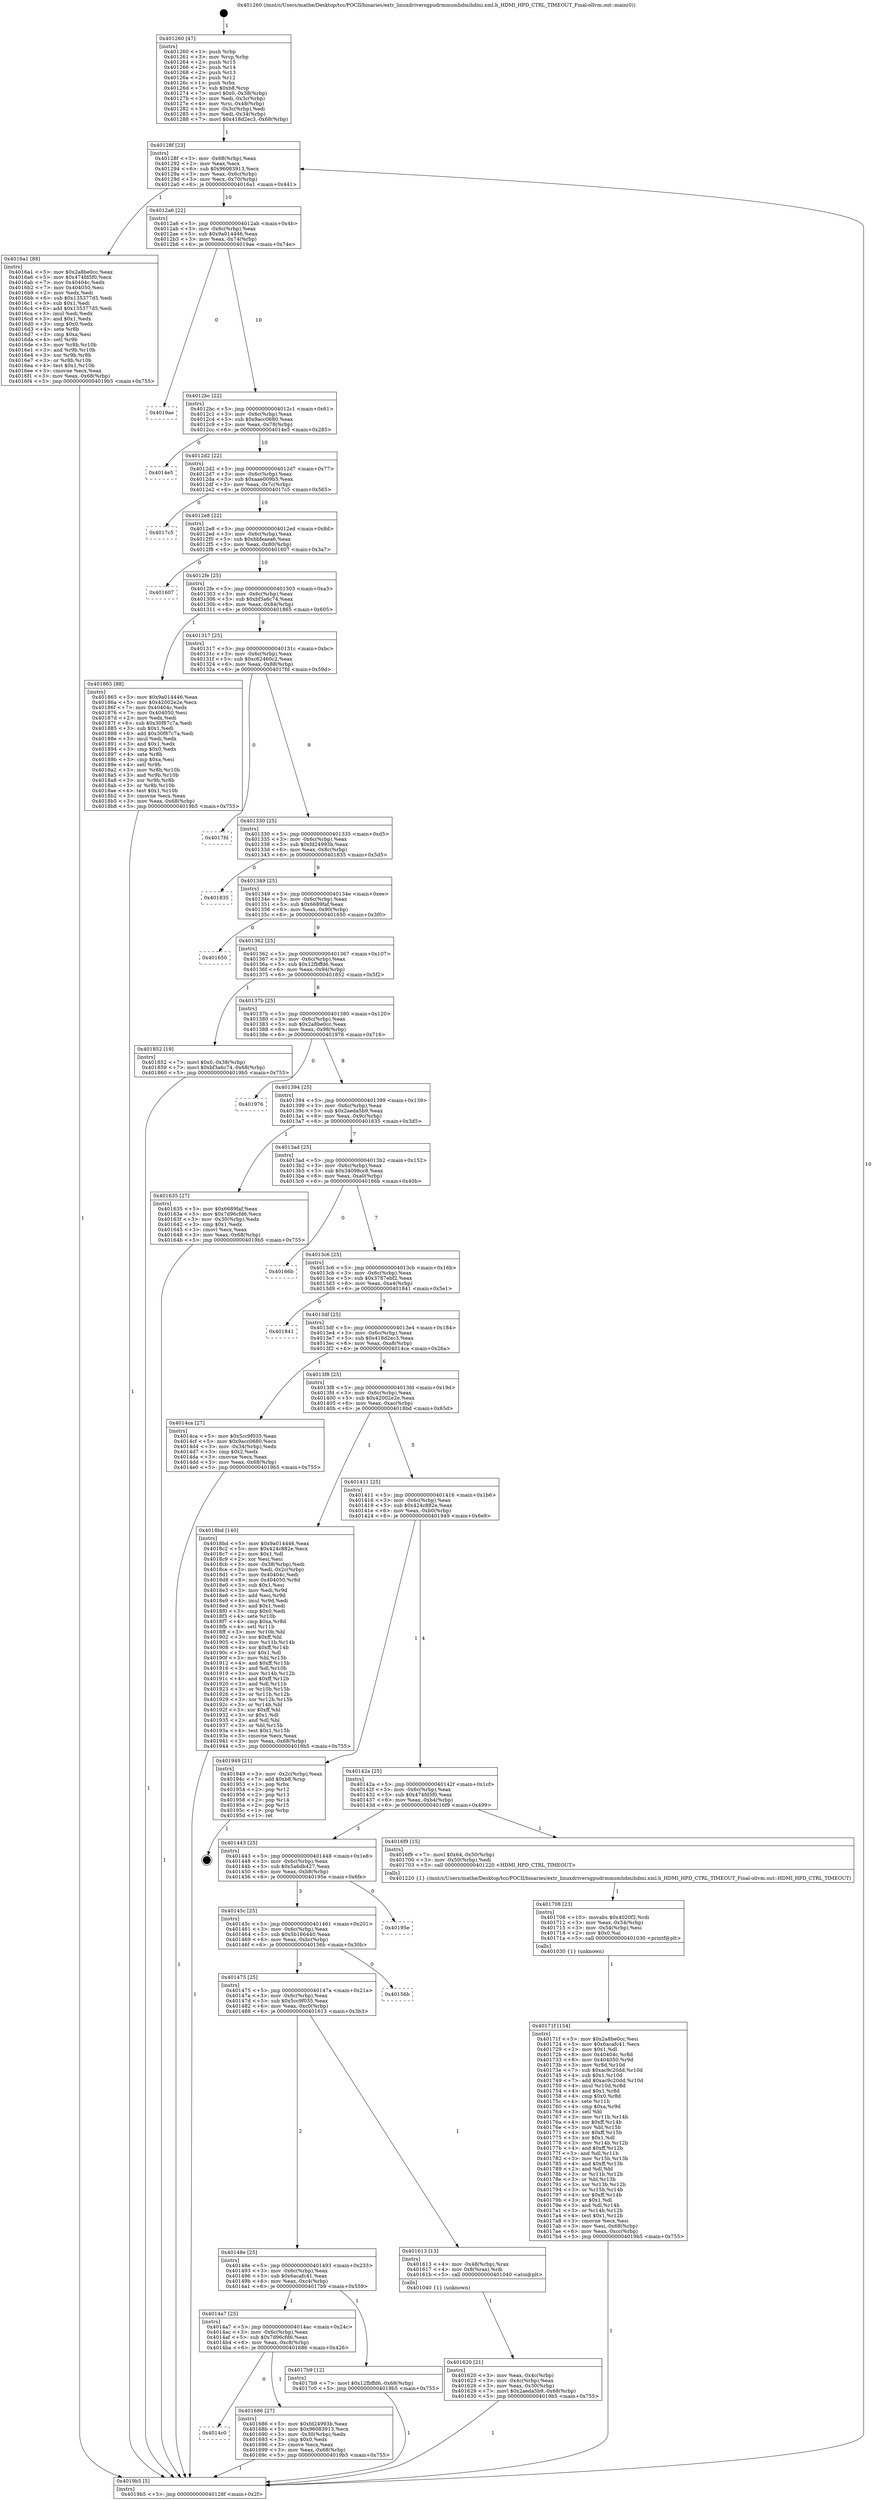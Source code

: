 digraph "0x401260" {
  label = "0x401260 (/mnt/c/Users/mathe/Desktop/tcc/POCII/binaries/extr_linuxdriversgpudrmmsmhdmihdmi.xml.h_HDMI_HPD_CTRL_TIMEOUT_Final-ollvm.out::main(0))"
  labelloc = "t"
  node[shape=record]

  Entry [label="",width=0.3,height=0.3,shape=circle,fillcolor=black,style=filled]
  "0x40128f" [label="{
     0x40128f [23]\l
     | [instrs]\l
     &nbsp;&nbsp;0x40128f \<+3\>: mov -0x68(%rbp),%eax\l
     &nbsp;&nbsp;0x401292 \<+2\>: mov %eax,%ecx\l
     &nbsp;&nbsp;0x401294 \<+6\>: sub $0x96083913,%ecx\l
     &nbsp;&nbsp;0x40129a \<+3\>: mov %eax,-0x6c(%rbp)\l
     &nbsp;&nbsp;0x40129d \<+3\>: mov %ecx,-0x70(%rbp)\l
     &nbsp;&nbsp;0x4012a0 \<+6\>: je 00000000004016a1 \<main+0x441\>\l
  }"]
  "0x4016a1" [label="{
     0x4016a1 [88]\l
     | [instrs]\l
     &nbsp;&nbsp;0x4016a1 \<+5\>: mov $0x2a8be0cc,%eax\l
     &nbsp;&nbsp;0x4016a6 \<+5\>: mov $0x474fd5f0,%ecx\l
     &nbsp;&nbsp;0x4016ab \<+7\>: mov 0x40404c,%edx\l
     &nbsp;&nbsp;0x4016b2 \<+7\>: mov 0x404050,%esi\l
     &nbsp;&nbsp;0x4016b9 \<+2\>: mov %edx,%edi\l
     &nbsp;&nbsp;0x4016bb \<+6\>: sub $0x135377d5,%edi\l
     &nbsp;&nbsp;0x4016c1 \<+3\>: sub $0x1,%edi\l
     &nbsp;&nbsp;0x4016c4 \<+6\>: add $0x135377d5,%edi\l
     &nbsp;&nbsp;0x4016ca \<+3\>: imul %edi,%edx\l
     &nbsp;&nbsp;0x4016cd \<+3\>: and $0x1,%edx\l
     &nbsp;&nbsp;0x4016d0 \<+3\>: cmp $0x0,%edx\l
     &nbsp;&nbsp;0x4016d3 \<+4\>: sete %r8b\l
     &nbsp;&nbsp;0x4016d7 \<+3\>: cmp $0xa,%esi\l
     &nbsp;&nbsp;0x4016da \<+4\>: setl %r9b\l
     &nbsp;&nbsp;0x4016de \<+3\>: mov %r8b,%r10b\l
     &nbsp;&nbsp;0x4016e1 \<+3\>: and %r9b,%r10b\l
     &nbsp;&nbsp;0x4016e4 \<+3\>: xor %r9b,%r8b\l
     &nbsp;&nbsp;0x4016e7 \<+3\>: or %r8b,%r10b\l
     &nbsp;&nbsp;0x4016ea \<+4\>: test $0x1,%r10b\l
     &nbsp;&nbsp;0x4016ee \<+3\>: cmovne %ecx,%eax\l
     &nbsp;&nbsp;0x4016f1 \<+3\>: mov %eax,-0x68(%rbp)\l
     &nbsp;&nbsp;0x4016f4 \<+5\>: jmp 00000000004019b5 \<main+0x755\>\l
  }"]
  "0x4012a6" [label="{
     0x4012a6 [22]\l
     | [instrs]\l
     &nbsp;&nbsp;0x4012a6 \<+5\>: jmp 00000000004012ab \<main+0x4b\>\l
     &nbsp;&nbsp;0x4012ab \<+3\>: mov -0x6c(%rbp),%eax\l
     &nbsp;&nbsp;0x4012ae \<+5\>: sub $0x9a014446,%eax\l
     &nbsp;&nbsp;0x4012b3 \<+3\>: mov %eax,-0x74(%rbp)\l
     &nbsp;&nbsp;0x4012b6 \<+6\>: je 00000000004019ae \<main+0x74e\>\l
  }"]
  Exit [label="",width=0.3,height=0.3,shape=circle,fillcolor=black,style=filled,peripheries=2]
  "0x4019ae" [label="{
     0x4019ae\l
  }", style=dashed]
  "0x4012bc" [label="{
     0x4012bc [22]\l
     | [instrs]\l
     &nbsp;&nbsp;0x4012bc \<+5\>: jmp 00000000004012c1 \<main+0x61\>\l
     &nbsp;&nbsp;0x4012c1 \<+3\>: mov -0x6c(%rbp),%eax\l
     &nbsp;&nbsp;0x4012c4 \<+5\>: sub $0x9acc0680,%eax\l
     &nbsp;&nbsp;0x4012c9 \<+3\>: mov %eax,-0x78(%rbp)\l
     &nbsp;&nbsp;0x4012cc \<+6\>: je 00000000004014e5 \<main+0x285\>\l
  }"]
  "0x40171f" [label="{
     0x40171f [154]\l
     | [instrs]\l
     &nbsp;&nbsp;0x40171f \<+5\>: mov $0x2a8be0cc,%esi\l
     &nbsp;&nbsp;0x401724 \<+5\>: mov $0x6acafc41,%ecx\l
     &nbsp;&nbsp;0x401729 \<+2\>: mov $0x1,%dl\l
     &nbsp;&nbsp;0x40172b \<+8\>: mov 0x40404c,%r8d\l
     &nbsp;&nbsp;0x401733 \<+8\>: mov 0x404050,%r9d\l
     &nbsp;&nbsp;0x40173b \<+3\>: mov %r8d,%r10d\l
     &nbsp;&nbsp;0x40173e \<+7\>: sub $0xac9c20dd,%r10d\l
     &nbsp;&nbsp;0x401745 \<+4\>: sub $0x1,%r10d\l
     &nbsp;&nbsp;0x401749 \<+7\>: add $0xac9c20dd,%r10d\l
     &nbsp;&nbsp;0x401750 \<+4\>: imul %r10d,%r8d\l
     &nbsp;&nbsp;0x401754 \<+4\>: and $0x1,%r8d\l
     &nbsp;&nbsp;0x401758 \<+4\>: cmp $0x0,%r8d\l
     &nbsp;&nbsp;0x40175c \<+4\>: sete %r11b\l
     &nbsp;&nbsp;0x401760 \<+4\>: cmp $0xa,%r9d\l
     &nbsp;&nbsp;0x401764 \<+3\>: setl %bl\l
     &nbsp;&nbsp;0x401767 \<+3\>: mov %r11b,%r14b\l
     &nbsp;&nbsp;0x40176a \<+4\>: xor $0xff,%r14b\l
     &nbsp;&nbsp;0x40176e \<+3\>: mov %bl,%r15b\l
     &nbsp;&nbsp;0x401771 \<+4\>: xor $0xff,%r15b\l
     &nbsp;&nbsp;0x401775 \<+3\>: xor $0x1,%dl\l
     &nbsp;&nbsp;0x401778 \<+3\>: mov %r14b,%r12b\l
     &nbsp;&nbsp;0x40177b \<+4\>: and $0xff,%r12b\l
     &nbsp;&nbsp;0x40177f \<+3\>: and %dl,%r11b\l
     &nbsp;&nbsp;0x401782 \<+3\>: mov %r15b,%r13b\l
     &nbsp;&nbsp;0x401785 \<+4\>: and $0xff,%r13b\l
     &nbsp;&nbsp;0x401789 \<+2\>: and %dl,%bl\l
     &nbsp;&nbsp;0x40178b \<+3\>: or %r11b,%r12b\l
     &nbsp;&nbsp;0x40178e \<+3\>: or %bl,%r13b\l
     &nbsp;&nbsp;0x401791 \<+3\>: xor %r13b,%r12b\l
     &nbsp;&nbsp;0x401794 \<+3\>: or %r15b,%r14b\l
     &nbsp;&nbsp;0x401797 \<+4\>: xor $0xff,%r14b\l
     &nbsp;&nbsp;0x40179b \<+3\>: or $0x1,%dl\l
     &nbsp;&nbsp;0x40179e \<+3\>: and %dl,%r14b\l
     &nbsp;&nbsp;0x4017a1 \<+3\>: or %r14b,%r12b\l
     &nbsp;&nbsp;0x4017a4 \<+4\>: test $0x1,%r12b\l
     &nbsp;&nbsp;0x4017a8 \<+3\>: cmovne %ecx,%esi\l
     &nbsp;&nbsp;0x4017ab \<+3\>: mov %esi,-0x68(%rbp)\l
     &nbsp;&nbsp;0x4017ae \<+6\>: mov %eax,-0xcc(%rbp)\l
     &nbsp;&nbsp;0x4017b4 \<+5\>: jmp 00000000004019b5 \<main+0x755\>\l
  }"]
  "0x4014e5" [label="{
     0x4014e5\l
  }", style=dashed]
  "0x4012d2" [label="{
     0x4012d2 [22]\l
     | [instrs]\l
     &nbsp;&nbsp;0x4012d2 \<+5\>: jmp 00000000004012d7 \<main+0x77\>\l
     &nbsp;&nbsp;0x4012d7 \<+3\>: mov -0x6c(%rbp),%eax\l
     &nbsp;&nbsp;0x4012da \<+5\>: sub $0xaae009b5,%eax\l
     &nbsp;&nbsp;0x4012df \<+3\>: mov %eax,-0x7c(%rbp)\l
     &nbsp;&nbsp;0x4012e2 \<+6\>: je 00000000004017c5 \<main+0x565\>\l
  }"]
  "0x401708" [label="{
     0x401708 [23]\l
     | [instrs]\l
     &nbsp;&nbsp;0x401708 \<+10\>: movabs $0x4020f2,%rdi\l
     &nbsp;&nbsp;0x401712 \<+3\>: mov %eax,-0x54(%rbp)\l
     &nbsp;&nbsp;0x401715 \<+3\>: mov -0x54(%rbp),%esi\l
     &nbsp;&nbsp;0x401718 \<+2\>: mov $0x0,%al\l
     &nbsp;&nbsp;0x40171a \<+5\>: call 0000000000401030 \<printf@plt\>\l
     | [calls]\l
     &nbsp;&nbsp;0x401030 \{1\} (unknown)\l
  }"]
  "0x4017c5" [label="{
     0x4017c5\l
  }", style=dashed]
  "0x4012e8" [label="{
     0x4012e8 [22]\l
     | [instrs]\l
     &nbsp;&nbsp;0x4012e8 \<+5\>: jmp 00000000004012ed \<main+0x8d\>\l
     &nbsp;&nbsp;0x4012ed \<+3\>: mov -0x6c(%rbp),%eax\l
     &nbsp;&nbsp;0x4012f0 \<+5\>: sub $0xbbfeaea6,%eax\l
     &nbsp;&nbsp;0x4012f5 \<+3\>: mov %eax,-0x80(%rbp)\l
     &nbsp;&nbsp;0x4012f8 \<+6\>: je 0000000000401607 \<main+0x3a7\>\l
  }"]
  "0x4014c0" [label="{
     0x4014c0\l
  }", style=dashed]
  "0x401607" [label="{
     0x401607\l
  }", style=dashed]
  "0x4012fe" [label="{
     0x4012fe [25]\l
     | [instrs]\l
     &nbsp;&nbsp;0x4012fe \<+5\>: jmp 0000000000401303 \<main+0xa3\>\l
     &nbsp;&nbsp;0x401303 \<+3\>: mov -0x6c(%rbp),%eax\l
     &nbsp;&nbsp;0x401306 \<+5\>: sub $0xbf3a6c74,%eax\l
     &nbsp;&nbsp;0x40130b \<+6\>: mov %eax,-0x84(%rbp)\l
     &nbsp;&nbsp;0x401311 \<+6\>: je 0000000000401865 \<main+0x605\>\l
  }"]
  "0x401686" [label="{
     0x401686 [27]\l
     | [instrs]\l
     &nbsp;&nbsp;0x401686 \<+5\>: mov $0xfd24993b,%eax\l
     &nbsp;&nbsp;0x40168b \<+5\>: mov $0x96083913,%ecx\l
     &nbsp;&nbsp;0x401690 \<+3\>: mov -0x30(%rbp),%edx\l
     &nbsp;&nbsp;0x401693 \<+3\>: cmp $0x0,%edx\l
     &nbsp;&nbsp;0x401696 \<+3\>: cmove %ecx,%eax\l
     &nbsp;&nbsp;0x401699 \<+3\>: mov %eax,-0x68(%rbp)\l
     &nbsp;&nbsp;0x40169c \<+5\>: jmp 00000000004019b5 \<main+0x755\>\l
  }"]
  "0x401865" [label="{
     0x401865 [88]\l
     | [instrs]\l
     &nbsp;&nbsp;0x401865 \<+5\>: mov $0x9a014446,%eax\l
     &nbsp;&nbsp;0x40186a \<+5\>: mov $0x42002e2e,%ecx\l
     &nbsp;&nbsp;0x40186f \<+7\>: mov 0x40404c,%edx\l
     &nbsp;&nbsp;0x401876 \<+7\>: mov 0x404050,%esi\l
     &nbsp;&nbsp;0x40187d \<+2\>: mov %edx,%edi\l
     &nbsp;&nbsp;0x40187f \<+6\>: sub $0x30f87c7a,%edi\l
     &nbsp;&nbsp;0x401885 \<+3\>: sub $0x1,%edi\l
     &nbsp;&nbsp;0x401888 \<+6\>: add $0x30f87c7a,%edi\l
     &nbsp;&nbsp;0x40188e \<+3\>: imul %edi,%edx\l
     &nbsp;&nbsp;0x401891 \<+3\>: and $0x1,%edx\l
     &nbsp;&nbsp;0x401894 \<+3\>: cmp $0x0,%edx\l
     &nbsp;&nbsp;0x401897 \<+4\>: sete %r8b\l
     &nbsp;&nbsp;0x40189b \<+3\>: cmp $0xa,%esi\l
     &nbsp;&nbsp;0x40189e \<+4\>: setl %r9b\l
     &nbsp;&nbsp;0x4018a2 \<+3\>: mov %r8b,%r10b\l
     &nbsp;&nbsp;0x4018a5 \<+3\>: and %r9b,%r10b\l
     &nbsp;&nbsp;0x4018a8 \<+3\>: xor %r9b,%r8b\l
     &nbsp;&nbsp;0x4018ab \<+3\>: or %r8b,%r10b\l
     &nbsp;&nbsp;0x4018ae \<+4\>: test $0x1,%r10b\l
     &nbsp;&nbsp;0x4018b2 \<+3\>: cmovne %ecx,%eax\l
     &nbsp;&nbsp;0x4018b5 \<+3\>: mov %eax,-0x68(%rbp)\l
     &nbsp;&nbsp;0x4018b8 \<+5\>: jmp 00000000004019b5 \<main+0x755\>\l
  }"]
  "0x401317" [label="{
     0x401317 [25]\l
     | [instrs]\l
     &nbsp;&nbsp;0x401317 \<+5\>: jmp 000000000040131c \<main+0xbc\>\l
     &nbsp;&nbsp;0x40131c \<+3\>: mov -0x6c(%rbp),%eax\l
     &nbsp;&nbsp;0x40131f \<+5\>: sub $0xc62460c2,%eax\l
     &nbsp;&nbsp;0x401324 \<+6\>: mov %eax,-0x88(%rbp)\l
     &nbsp;&nbsp;0x40132a \<+6\>: je 00000000004017fd \<main+0x59d\>\l
  }"]
  "0x4014a7" [label="{
     0x4014a7 [25]\l
     | [instrs]\l
     &nbsp;&nbsp;0x4014a7 \<+5\>: jmp 00000000004014ac \<main+0x24c\>\l
     &nbsp;&nbsp;0x4014ac \<+3\>: mov -0x6c(%rbp),%eax\l
     &nbsp;&nbsp;0x4014af \<+5\>: sub $0x7d96cfd6,%eax\l
     &nbsp;&nbsp;0x4014b4 \<+6\>: mov %eax,-0xc8(%rbp)\l
     &nbsp;&nbsp;0x4014ba \<+6\>: je 0000000000401686 \<main+0x426\>\l
  }"]
  "0x4017fd" [label="{
     0x4017fd\l
  }", style=dashed]
  "0x401330" [label="{
     0x401330 [25]\l
     | [instrs]\l
     &nbsp;&nbsp;0x401330 \<+5\>: jmp 0000000000401335 \<main+0xd5\>\l
     &nbsp;&nbsp;0x401335 \<+3\>: mov -0x6c(%rbp),%eax\l
     &nbsp;&nbsp;0x401338 \<+5\>: sub $0xfd24993b,%eax\l
     &nbsp;&nbsp;0x40133d \<+6\>: mov %eax,-0x8c(%rbp)\l
     &nbsp;&nbsp;0x401343 \<+6\>: je 0000000000401835 \<main+0x5d5\>\l
  }"]
  "0x4017b9" [label="{
     0x4017b9 [12]\l
     | [instrs]\l
     &nbsp;&nbsp;0x4017b9 \<+7\>: movl $0x12fbffd6,-0x68(%rbp)\l
     &nbsp;&nbsp;0x4017c0 \<+5\>: jmp 00000000004019b5 \<main+0x755\>\l
  }"]
  "0x401835" [label="{
     0x401835\l
  }", style=dashed]
  "0x401349" [label="{
     0x401349 [25]\l
     | [instrs]\l
     &nbsp;&nbsp;0x401349 \<+5\>: jmp 000000000040134e \<main+0xee\>\l
     &nbsp;&nbsp;0x40134e \<+3\>: mov -0x6c(%rbp),%eax\l
     &nbsp;&nbsp;0x401351 \<+5\>: sub $0x6689faf,%eax\l
     &nbsp;&nbsp;0x401356 \<+6\>: mov %eax,-0x90(%rbp)\l
     &nbsp;&nbsp;0x40135c \<+6\>: je 0000000000401650 \<main+0x3f0\>\l
  }"]
  "0x401620" [label="{
     0x401620 [21]\l
     | [instrs]\l
     &nbsp;&nbsp;0x401620 \<+3\>: mov %eax,-0x4c(%rbp)\l
     &nbsp;&nbsp;0x401623 \<+3\>: mov -0x4c(%rbp),%eax\l
     &nbsp;&nbsp;0x401626 \<+3\>: mov %eax,-0x30(%rbp)\l
     &nbsp;&nbsp;0x401629 \<+7\>: movl $0x2aeda5b9,-0x68(%rbp)\l
     &nbsp;&nbsp;0x401630 \<+5\>: jmp 00000000004019b5 \<main+0x755\>\l
  }"]
  "0x401650" [label="{
     0x401650\l
  }", style=dashed]
  "0x401362" [label="{
     0x401362 [25]\l
     | [instrs]\l
     &nbsp;&nbsp;0x401362 \<+5\>: jmp 0000000000401367 \<main+0x107\>\l
     &nbsp;&nbsp;0x401367 \<+3\>: mov -0x6c(%rbp),%eax\l
     &nbsp;&nbsp;0x40136a \<+5\>: sub $0x12fbffd6,%eax\l
     &nbsp;&nbsp;0x40136f \<+6\>: mov %eax,-0x94(%rbp)\l
     &nbsp;&nbsp;0x401375 \<+6\>: je 0000000000401852 \<main+0x5f2\>\l
  }"]
  "0x40148e" [label="{
     0x40148e [25]\l
     | [instrs]\l
     &nbsp;&nbsp;0x40148e \<+5\>: jmp 0000000000401493 \<main+0x233\>\l
     &nbsp;&nbsp;0x401493 \<+3\>: mov -0x6c(%rbp),%eax\l
     &nbsp;&nbsp;0x401496 \<+5\>: sub $0x6acafc41,%eax\l
     &nbsp;&nbsp;0x40149b \<+6\>: mov %eax,-0xc4(%rbp)\l
     &nbsp;&nbsp;0x4014a1 \<+6\>: je 00000000004017b9 \<main+0x559\>\l
  }"]
  "0x401852" [label="{
     0x401852 [19]\l
     | [instrs]\l
     &nbsp;&nbsp;0x401852 \<+7\>: movl $0x0,-0x38(%rbp)\l
     &nbsp;&nbsp;0x401859 \<+7\>: movl $0xbf3a6c74,-0x68(%rbp)\l
     &nbsp;&nbsp;0x401860 \<+5\>: jmp 00000000004019b5 \<main+0x755\>\l
  }"]
  "0x40137b" [label="{
     0x40137b [25]\l
     | [instrs]\l
     &nbsp;&nbsp;0x40137b \<+5\>: jmp 0000000000401380 \<main+0x120\>\l
     &nbsp;&nbsp;0x401380 \<+3\>: mov -0x6c(%rbp),%eax\l
     &nbsp;&nbsp;0x401383 \<+5\>: sub $0x2a8be0cc,%eax\l
     &nbsp;&nbsp;0x401388 \<+6\>: mov %eax,-0x98(%rbp)\l
     &nbsp;&nbsp;0x40138e \<+6\>: je 0000000000401976 \<main+0x716\>\l
  }"]
  "0x401613" [label="{
     0x401613 [13]\l
     | [instrs]\l
     &nbsp;&nbsp;0x401613 \<+4\>: mov -0x48(%rbp),%rax\l
     &nbsp;&nbsp;0x401617 \<+4\>: mov 0x8(%rax),%rdi\l
     &nbsp;&nbsp;0x40161b \<+5\>: call 0000000000401040 \<atoi@plt\>\l
     | [calls]\l
     &nbsp;&nbsp;0x401040 \{1\} (unknown)\l
  }"]
  "0x401976" [label="{
     0x401976\l
  }", style=dashed]
  "0x401394" [label="{
     0x401394 [25]\l
     | [instrs]\l
     &nbsp;&nbsp;0x401394 \<+5\>: jmp 0000000000401399 \<main+0x139\>\l
     &nbsp;&nbsp;0x401399 \<+3\>: mov -0x6c(%rbp),%eax\l
     &nbsp;&nbsp;0x40139c \<+5\>: sub $0x2aeda5b9,%eax\l
     &nbsp;&nbsp;0x4013a1 \<+6\>: mov %eax,-0x9c(%rbp)\l
     &nbsp;&nbsp;0x4013a7 \<+6\>: je 0000000000401635 \<main+0x3d5\>\l
  }"]
  "0x401475" [label="{
     0x401475 [25]\l
     | [instrs]\l
     &nbsp;&nbsp;0x401475 \<+5\>: jmp 000000000040147a \<main+0x21a\>\l
     &nbsp;&nbsp;0x40147a \<+3\>: mov -0x6c(%rbp),%eax\l
     &nbsp;&nbsp;0x40147d \<+5\>: sub $0x5cc9f035,%eax\l
     &nbsp;&nbsp;0x401482 \<+6\>: mov %eax,-0xc0(%rbp)\l
     &nbsp;&nbsp;0x401488 \<+6\>: je 0000000000401613 \<main+0x3b3\>\l
  }"]
  "0x401635" [label="{
     0x401635 [27]\l
     | [instrs]\l
     &nbsp;&nbsp;0x401635 \<+5\>: mov $0x6689faf,%eax\l
     &nbsp;&nbsp;0x40163a \<+5\>: mov $0x7d96cfd6,%ecx\l
     &nbsp;&nbsp;0x40163f \<+3\>: mov -0x30(%rbp),%edx\l
     &nbsp;&nbsp;0x401642 \<+3\>: cmp $0x1,%edx\l
     &nbsp;&nbsp;0x401645 \<+3\>: cmovl %ecx,%eax\l
     &nbsp;&nbsp;0x401648 \<+3\>: mov %eax,-0x68(%rbp)\l
     &nbsp;&nbsp;0x40164b \<+5\>: jmp 00000000004019b5 \<main+0x755\>\l
  }"]
  "0x4013ad" [label="{
     0x4013ad [25]\l
     | [instrs]\l
     &nbsp;&nbsp;0x4013ad \<+5\>: jmp 00000000004013b2 \<main+0x152\>\l
     &nbsp;&nbsp;0x4013b2 \<+3\>: mov -0x6c(%rbp),%eax\l
     &nbsp;&nbsp;0x4013b5 \<+5\>: sub $0x34098cc8,%eax\l
     &nbsp;&nbsp;0x4013ba \<+6\>: mov %eax,-0xa0(%rbp)\l
     &nbsp;&nbsp;0x4013c0 \<+6\>: je 000000000040166b \<main+0x40b\>\l
  }"]
  "0x40156b" [label="{
     0x40156b\l
  }", style=dashed]
  "0x40166b" [label="{
     0x40166b\l
  }", style=dashed]
  "0x4013c6" [label="{
     0x4013c6 [25]\l
     | [instrs]\l
     &nbsp;&nbsp;0x4013c6 \<+5\>: jmp 00000000004013cb \<main+0x16b\>\l
     &nbsp;&nbsp;0x4013cb \<+3\>: mov -0x6c(%rbp),%eax\l
     &nbsp;&nbsp;0x4013ce \<+5\>: sub $0x3787ebf2,%eax\l
     &nbsp;&nbsp;0x4013d3 \<+6\>: mov %eax,-0xa4(%rbp)\l
     &nbsp;&nbsp;0x4013d9 \<+6\>: je 0000000000401841 \<main+0x5e1\>\l
  }"]
  "0x40145c" [label="{
     0x40145c [25]\l
     | [instrs]\l
     &nbsp;&nbsp;0x40145c \<+5\>: jmp 0000000000401461 \<main+0x201\>\l
     &nbsp;&nbsp;0x401461 \<+3\>: mov -0x6c(%rbp),%eax\l
     &nbsp;&nbsp;0x401464 \<+5\>: sub $0x5b166440,%eax\l
     &nbsp;&nbsp;0x401469 \<+6\>: mov %eax,-0xbc(%rbp)\l
     &nbsp;&nbsp;0x40146f \<+6\>: je 000000000040156b \<main+0x30b\>\l
  }"]
  "0x401841" [label="{
     0x401841\l
  }", style=dashed]
  "0x4013df" [label="{
     0x4013df [25]\l
     | [instrs]\l
     &nbsp;&nbsp;0x4013df \<+5\>: jmp 00000000004013e4 \<main+0x184\>\l
     &nbsp;&nbsp;0x4013e4 \<+3\>: mov -0x6c(%rbp),%eax\l
     &nbsp;&nbsp;0x4013e7 \<+5\>: sub $0x418d2ec3,%eax\l
     &nbsp;&nbsp;0x4013ec \<+6\>: mov %eax,-0xa8(%rbp)\l
     &nbsp;&nbsp;0x4013f2 \<+6\>: je 00000000004014ca \<main+0x26a\>\l
  }"]
  "0x40195e" [label="{
     0x40195e\l
  }", style=dashed]
  "0x4014ca" [label="{
     0x4014ca [27]\l
     | [instrs]\l
     &nbsp;&nbsp;0x4014ca \<+5\>: mov $0x5cc9f035,%eax\l
     &nbsp;&nbsp;0x4014cf \<+5\>: mov $0x9acc0680,%ecx\l
     &nbsp;&nbsp;0x4014d4 \<+3\>: mov -0x34(%rbp),%edx\l
     &nbsp;&nbsp;0x4014d7 \<+3\>: cmp $0x2,%edx\l
     &nbsp;&nbsp;0x4014da \<+3\>: cmovne %ecx,%eax\l
     &nbsp;&nbsp;0x4014dd \<+3\>: mov %eax,-0x68(%rbp)\l
     &nbsp;&nbsp;0x4014e0 \<+5\>: jmp 00000000004019b5 \<main+0x755\>\l
  }"]
  "0x4013f8" [label="{
     0x4013f8 [25]\l
     | [instrs]\l
     &nbsp;&nbsp;0x4013f8 \<+5\>: jmp 00000000004013fd \<main+0x19d\>\l
     &nbsp;&nbsp;0x4013fd \<+3\>: mov -0x6c(%rbp),%eax\l
     &nbsp;&nbsp;0x401400 \<+5\>: sub $0x42002e2e,%eax\l
     &nbsp;&nbsp;0x401405 \<+6\>: mov %eax,-0xac(%rbp)\l
     &nbsp;&nbsp;0x40140b \<+6\>: je 00000000004018bd \<main+0x65d\>\l
  }"]
  "0x4019b5" [label="{
     0x4019b5 [5]\l
     | [instrs]\l
     &nbsp;&nbsp;0x4019b5 \<+5\>: jmp 000000000040128f \<main+0x2f\>\l
  }"]
  "0x401260" [label="{
     0x401260 [47]\l
     | [instrs]\l
     &nbsp;&nbsp;0x401260 \<+1\>: push %rbp\l
     &nbsp;&nbsp;0x401261 \<+3\>: mov %rsp,%rbp\l
     &nbsp;&nbsp;0x401264 \<+2\>: push %r15\l
     &nbsp;&nbsp;0x401266 \<+2\>: push %r14\l
     &nbsp;&nbsp;0x401268 \<+2\>: push %r13\l
     &nbsp;&nbsp;0x40126a \<+2\>: push %r12\l
     &nbsp;&nbsp;0x40126c \<+1\>: push %rbx\l
     &nbsp;&nbsp;0x40126d \<+7\>: sub $0xb8,%rsp\l
     &nbsp;&nbsp;0x401274 \<+7\>: movl $0x0,-0x38(%rbp)\l
     &nbsp;&nbsp;0x40127b \<+3\>: mov %edi,-0x3c(%rbp)\l
     &nbsp;&nbsp;0x40127e \<+4\>: mov %rsi,-0x48(%rbp)\l
     &nbsp;&nbsp;0x401282 \<+3\>: mov -0x3c(%rbp),%edi\l
     &nbsp;&nbsp;0x401285 \<+3\>: mov %edi,-0x34(%rbp)\l
     &nbsp;&nbsp;0x401288 \<+7\>: movl $0x418d2ec3,-0x68(%rbp)\l
  }"]
  "0x401443" [label="{
     0x401443 [25]\l
     | [instrs]\l
     &nbsp;&nbsp;0x401443 \<+5\>: jmp 0000000000401448 \<main+0x1e8\>\l
     &nbsp;&nbsp;0x401448 \<+3\>: mov -0x6c(%rbp),%eax\l
     &nbsp;&nbsp;0x40144b \<+5\>: sub $0x5a6db427,%eax\l
     &nbsp;&nbsp;0x401450 \<+6\>: mov %eax,-0xb8(%rbp)\l
     &nbsp;&nbsp;0x401456 \<+6\>: je 000000000040195e \<main+0x6fe\>\l
  }"]
  "0x4018bd" [label="{
     0x4018bd [140]\l
     | [instrs]\l
     &nbsp;&nbsp;0x4018bd \<+5\>: mov $0x9a014446,%eax\l
     &nbsp;&nbsp;0x4018c2 \<+5\>: mov $0x424c882e,%ecx\l
     &nbsp;&nbsp;0x4018c7 \<+2\>: mov $0x1,%dl\l
     &nbsp;&nbsp;0x4018c9 \<+2\>: xor %esi,%esi\l
     &nbsp;&nbsp;0x4018cb \<+3\>: mov -0x38(%rbp),%edi\l
     &nbsp;&nbsp;0x4018ce \<+3\>: mov %edi,-0x2c(%rbp)\l
     &nbsp;&nbsp;0x4018d1 \<+7\>: mov 0x40404c,%edi\l
     &nbsp;&nbsp;0x4018d8 \<+8\>: mov 0x404050,%r8d\l
     &nbsp;&nbsp;0x4018e0 \<+3\>: sub $0x1,%esi\l
     &nbsp;&nbsp;0x4018e3 \<+3\>: mov %edi,%r9d\l
     &nbsp;&nbsp;0x4018e6 \<+3\>: add %esi,%r9d\l
     &nbsp;&nbsp;0x4018e9 \<+4\>: imul %r9d,%edi\l
     &nbsp;&nbsp;0x4018ed \<+3\>: and $0x1,%edi\l
     &nbsp;&nbsp;0x4018f0 \<+3\>: cmp $0x0,%edi\l
     &nbsp;&nbsp;0x4018f3 \<+4\>: sete %r10b\l
     &nbsp;&nbsp;0x4018f7 \<+4\>: cmp $0xa,%r8d\l
     &nbsp;&nbsp;0x4018fb \<+4\>: setl %r11b\l
     &nbsp;&nbsp;0x4018ff \<+3\>: mov %r10b,%bl\l
     &nbsp;&nbsp;0x401902 \<+3\>: xor $0xff,%bl\l
     &nbsp;&nbsp;0x401905 \<+3\>: mov %r11b,%r14b\l
     &nbsp;&nbsp;0x401908 \<+4\>: xor $0xff,%r14b\l
     &nbsp;&nbsp;0x40190c \<+3\>: xor $0x1,%dl\l
     &nbsp;&nbsp;0x40190f \<+3\>: mov %bl,%r15b\l
     &nbsp;&nbsp;0x401912 \<+4\>: and $0xff,%r15b\l
     &nbsp;&nbsp;0x401916 \<+3\>: and %dl,%r10b\l
     &nbsp;&nbsp;0x401919 \<+3\>: mov %r14b,%r12b\l
     &nbsp;&nbsp;0x40191c \<+4\>: and $0xff,%r12b\l
     &nbsp;&nbsp;0x401920 \<+3\>: and %dl,%r11b\l
     &nbsp;&nbsp;0x401923 \<+3\>: or %r10b,%r15b\l
     &nbsp;&nbsp;0x401926 \<+3\>: or %r11b,%r12b\l
     &nbsp;&nbsp;0x401929 \<+3\>: xor %r12b,%r15b\l
     &nbsp;&nbsp;0x40192c \<+3\>: or %r14b,%bl\l
     &nbsp;&nbsp;0x40192f \<+3\>: xor $0xff,%bl\l
     &nbsp;&nbsp;0x401932 \<+3\>: or $0x1,%dl\l
     &nbsp;&nbsp;0x401935 \<+2\>: and %dl,%bl\l
     &nbsp;&nbsp;0x401937 \<+3\>: or %bl,%r15b\l
     &nbsp;&nbsp;0x40193a \<+4\>: test $0x1,%r15b\l
     &nbsp;&nbsp;0x40193e \<+3\>: cmovne %ecx,%eax\l
     &nbsp;&nbsp;0x401941 \<+3\>: mov %eax,-0x68(%rbp)\l
     &nbsp;&nbsp;0x401944 \<+5\>: jmp 00000000004019b5 \<main+0x755\>\l
  }"]
  "0x401411" [label="{
     0x401411 [25]\l
     | [instrs]\l
     &nbsp;&nbsp;0x401411 \<+5\>: jmp 0000000000401416 \<main+0x1b6\>\l
     &nbsp;&nbsp;0x401416 \<+3\>: mov -0x6c(%rbp),%eax\l
     &nbsp;&nbsp;0x401419 \<+5\>: sub $0x424c882e,%eax\l
     &nbsp;&nbsp;0x40141e \<+6\>: mov %eax,-0xb0(%rbp)\l
     &nbsp;&nbsp;0x401424 \<+6\>: je 0000000000401949 \<main+0x6e9\>\l
  }"]
  "0x4016f9" [label="{
     0x4016f9 [15]\l
     | [instrs]\l
     &nbsp;&nbsp;0x4016f9 \<+7\>: movl $0x64,-0x50(%rbp)\l
     &nbsp;&nbsp;0x401700 \<+3\>: mov -0x50(%rbp),%edi\l
     &nbsp;&nbsp;0x401703 \<+5\>: call 0000000000401220 \<HDMI_HPD_CTRL_TIMEOUT\>\l
     | [calls]\l
     &nbsp;&nbsp;0x401220 \{1\} (/mnt/c/Users/mathe/Desktop/tcc/POCII/binaries/extr_linuxdriversgpudrmmsmhdmihdmi.xml.h_HDMI_HPD_CTRL_TIMEOUT_Final-ollvm.out::HDMI_HPD_CTRL_TIMEOUT)\l
  }"]
  "0x401949" [label="{
     0x401949 [21]\l
     | [instrs]\l
     &nbsp;&nbsp;0x401949 \<+3\>: mov -0x2c(%rbp),%eax\l
     &nbsp;&nbsp;0x40194c \<+7\>: add $0xb8,%rsp\l
     &nbsp;&nbsp;0x401953 \<+1\>: pop %rbx\l
     &nbsp;&nbsp;0x401954 \<+2\>: pop %r12\l
     &nbsp;&nbsp;0x401956 \<+2\>: pop %r13\l
     &nbsp;&nbsp;0x401958 \<+2\>: pop %r14\l
     &nbsp;&nbsp;0x40195a \<+2\>: pop %r15\l
     &nbsp;&nbsp;0x40195c \<+1\>: pop %rbp\l
     &nbsp;&nbsp;0x40195d \<+1\>: ret\l
  }"]
  "0x40142a" [label="{
     0x40142a [25]\l
     | [instrs]\l
     &nbsp;&nbsp;0x40142a \<+5\>: jmp 000000000040142f \<main+0x1cf\>\l
     &nbsp;&nbsp;0x40142f \<+3\>: mov -0x6c(%rbp),%eax\l
     &nbsp;&nbsp;0x401432 \<+5\>: sub $0x474fd5f0,%eax\l
     &nbsp;&nbsp;0x401437 \<+6\>: mov %eax,-0xb4(%rbp)\l
     &nbsp;&nbsp;0x40143d \<+6\>: je 00000000004016f9 \<main+0x499\>\l
  }"]
  Entry -> "0x401260" [label=" 1"]
  "0x40128f" -> "0x4016a1" [label=" 1"]
  "0x40128f" -> "0x4012a6" [label=" 10"]
  "0x401949" -> Exit [label=" 1"]
  "0x4012a6" -> "0x4019ae" [label=" 0"]
  "0x4012a6" -> "0x4012bc" [label=" 10"]
  "0x4018bd" -> "0x4019b5" [label=" 1"]
  "0x4012bc" -> "0x4014e5" [label=" 0"]
  "0x4012bc" -> "0x4012d2" [label=" 10"]
  "0x401865" -> "0x4019b5" [label=" 1"]
  "0x4012d2" -> "0x4017c5" [label=" 0"]
  "0x4012d2" -> "0x4012e8" [label=" 10"]
  "0x401852" -> "0x4019b5" [label=" 1"]
  "0x4012e8" -> "0x401607" [label=" 0"]
  "0x4012e8" -> "0x4012fe" [label=" 10"]
  "0x4017b9" -> "0x4019b5" [label=" 1"]
  "0x4012fe" -> "0x401865" [label=" 1"]
  "0x4012fe" -> "0x401317" [label=" 9"]
  "0x40171f" -> "0x4019b5" [label=" 1"]
  "0x401317" -> "0x4017fd" [label=" 0"]
  "0x401317" -> "0x401330" [label=" 9"]
  "0x4016f9" -> "0x401708" [label=" 1"]
  "0x401330" -> "0x401835" [label=" 0"]
  "0x401330" -> "0x401349" [label=" 9"]
  "0x4016a1" -> "0x4019b5" [label=" 1"]
  "0x401349" -> "0x401650" [label=" 0"]
  "0x401349" -> "0x401362" [label=" 9"]
  "0x4014a7" -> "0x4014c0" [label=" 0"]
  "0x401362" -> "0x401852" [label=" 1"]
  "0x401362" -> "0x40137b" [label=" 8"]
  "0x4014a7" -> "0x401686" [label=" 1"]
  "0x40137b" -> "0x401976" [label=" 0"]
  "0x40137b" -> "0x401394" [label=" 8"]
  "0x401708" -> "0x40171f" [label=" 1"]
  "0x401394" -> "0x401635" [label=" 1"]
  "0x401394" -> "0x4013ad" [label=" 7"]
  "0x40148e" -> "0x4017b9" [label=" 1"]
  "0x4013ad" -> "0x40166b" [label=" 0"]
  "0x4013ad" -> "0x4013c6" [label=" 7"]
  "0x401686" -> "0x4019b5" [label=" 1"]
  "0x4013c6" -> "0x401841" [label=" 0"]
  "0x4013c6" -> "0x4013df" [label=" 7"]
  "0x401620" -> "0x4019b5" [label=" 1"]
  "0x4013df" -> "0x4014ca" [label=" 1"]
  "0x4013df" -> "0x4013f8" [label=" 6"]
  "0x4014ca" -> "0x4019b5" [label=" 1"]
  "0x401260" -> "0x40128f" [label=" 1"]
  "0x4019b5" -> "0x40128f" [label=" 10"]
  "0x401613" -> "0x401620" [label=" 1"]
  "0x4013f8" -> "0x4018bd" [label=" 1"]
  "0x4013f8" -> "0x401411" [label=" 5"]
  "0x401475" -> "0x401613" [label=" 1"]
  "0x401411" -> "0x401949" [label=" 1"]
  "0x401411" -> "0x40142a" [label=" 4"]
  "0x40148e" -> "0x4014a7" [label=" 1"]
  "0x40142a" -> "0x4016f9" [label=" 1"]
  "0x40142a" -> "0x401443" [label=" 3"]
  "0x401475" -> "0x40148e" [label=" 2"]
  "0x401443" -> "0x40195e" [label=" 0"]
  "0x401443" -> "0x40145c" [label=" 3"]
  "0x401635" -> "0x4019b5" [label=" 1"]
  "0x40145c" -> "0x40156b" [label=" 0"]
  "0x40145c" -> "0x401475" [label=" 3"]
}
